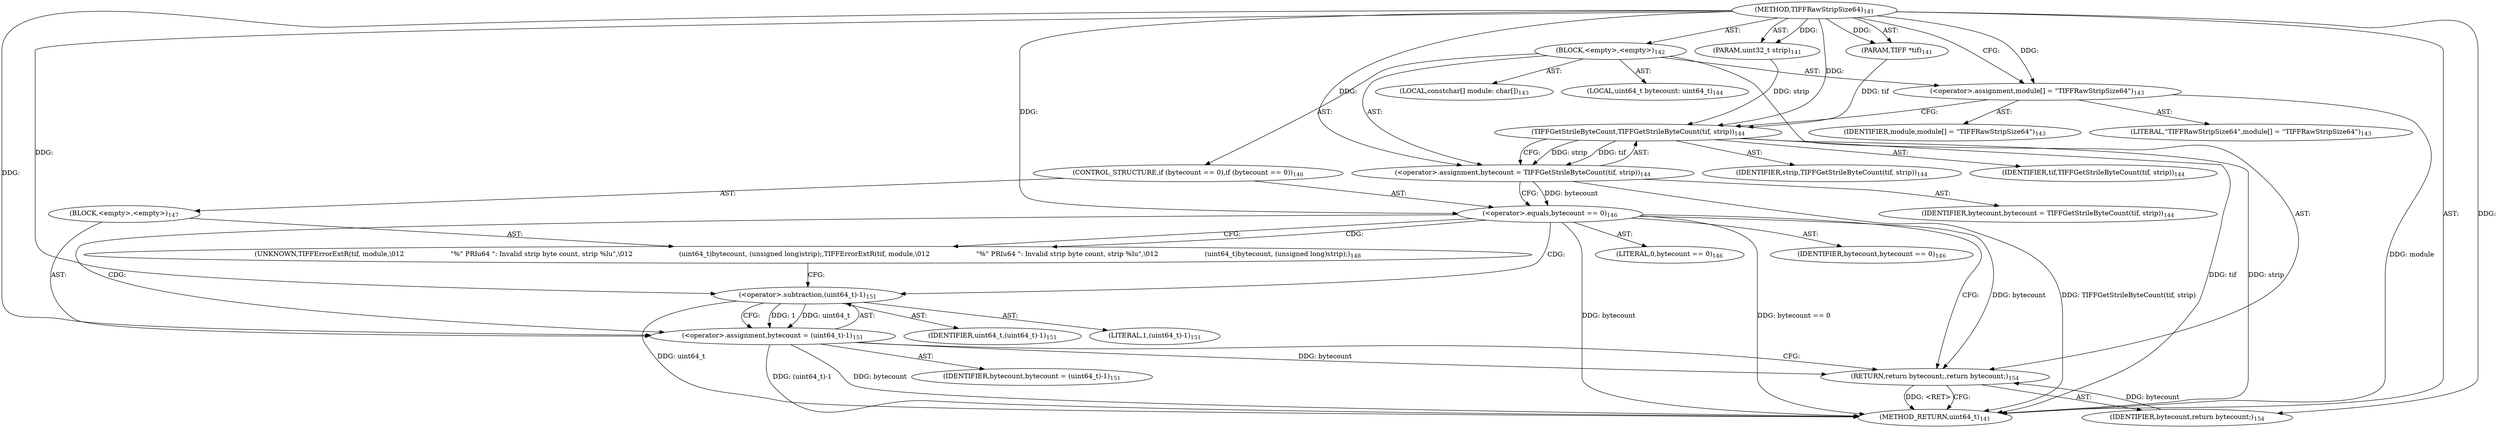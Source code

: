 digraph "TIFFRawStripSize64" {  
"11236" [label = <(METHOD,TIFFRawStripSize64)<SUB>141</SUB>> ]
"11237" [label = <(PARAM,TIFF *tif)<SUB>141</SUB>> ]
"11238" [label = <(PARAM,uint32_t strip)<SUB>141</SUB>> ]
"11239" [label = <(BLOCK,&lt;empty&gt;,&lt;empty&gt;)<SUB>142</SUB>> ]
"11240" [label = <(LOCAL,constchar[] module: char[])<SUB>143</SUB>> ]
"11241" [label = <(&lt;operator&gt;.assignment,module[] = &quot;TIFFRawStripSize64&quot;)<SUB>143</SUB>> ]
"11242" [label = <(IDENTIFIER,module,module[] = &quot;TIFFRawStripSize64&quot;)<SUB>143</SUB>> ]
"11243" [label = <(LITERAL,&quot;TIFFRawStripSize64&quot;,module[] = &quot;TIFFRawStripSize64&quot;)<SUB>143</SUB>> ]
"11244" [label = <(LOCAL,uint64_t bytecount: uint64_t)<SUB>144</SUB>> ]
"11245" [label = <(&lt;operator&gt;.assignment,bytecount = TIFFGetStrileByteCount(tif, strip))<SUB>144</SUB>> ]
"11246" [label = <(IDENTIFIER,bytecount,bytecount = TIFFGetStrileByteCount(tif, strip))<SUB>144</SUB>> ]
"11247" [label = <(TIFFGetStrileByteCount,TIFFGetStrileByteCount(tif, strip))<SUB>144</SUB>> ]
"11248" [label = <(IDENTIFIER,tif,TIFFGetStrileByteCount(tif, strip))<SUB>144</SUB>> ]
"11249" [label = <(IDENTIFIER,strip,TIFFGetStrileByteCount(tif, strip))<SUB>144</SUB>> ]
"11250" [label = <(CONTROL_STRUCTURE,if (bytecount == 0),if (bytecount == 0))<SUB>146</SUB>> ]
"11251" [label = <(&lt;operator&gt;.equals,bytecount == 0)<SUB>146</SUB>> ]
"11252" [label = <(IDENTIFIER,bytecount,bytecount == 0)<SUB>146</SUB>> ]
"11253" [label = <(LITERAL,0,bytecount == 0)<SUB>146</SUB>> ]
"11254" [label = <(BLOCK,&lt;empty&gt;,&lt;empty&gt;)<SUB>147</SUB>> ]
"11255" [label = <(UNKNOWN,TIFFErrorExtR(tif, module,\012                      &quot;%&quot; PRIu64 &quot;: Invalid strip byte count, strip %lu&quot;,\012                      (uint64_t)bytecount, (unsigned long)strip);,TIFFErrorExtR(tif, module,\012                      &quot;%&quot; PRIu64 &quot;: Invalid strip byte count, strip %lu&quot;,\012                      (uint64_t)bytecount, (unsigned long)strip);)<SUB>148</SUB>> ]
"11256" [label = <(&lt;operator&gt;.assignment,bytecount = (uint64_t)-1)<SUB>151</SUB>> ]
"11257" [label = <(IDENTIFIER,bytecount,bytecount = (uint64_t)-1)<SUB>151</SUB>> ]
"11258" [label = <(&lt;operator&gt;.subtraction,(uint64_t)-1)<SUB>151</SUB>> ]
"11259" [label = <(IDENTIFIER,uint64_t,(uint64_t)-1)<SUB>151</SUB>> ]
"11260" [label = <(LITERAL,1,(uint64_t)-1)<SUB>151</SUB>> ]
"11261" [label = <(RETURN,return bytecount;,return bytecount;)<SUB>154</SUB>> ]
"11262" [label = <(IDENTIFIER,bytecount,return bytecount;)<SUB>154</SUB>> ]
"11263" [label = <(METHOD_RETURN,uint64_t)<SUB>141</SUB>> ]
  "11236" -> "11237"  [ label = "AST: "] 
  "11236" -> "11238"  [ label = "AST: "] 
  "11236" -> "11239"  [ label = "AST: "] 
  "11236" -> "11263"  [ label = "AST: "] 
  "11239" -> "11240"  [ label = "AST: "] 
  "11239" -> "11241"  [ label = "AST: "] 
  "11239" -> "11244"  [ label = "AST: "] 
  "11239" -> "11245"  [ label = "AST: "] 
  "11239" -> "11250"  [ label = "AST: "] 
  "11239" -> "11261"  [ label = "AST: "] 
  "11241" -> "11242"  [ label = "AST: "] 
  "11241" -> "11243"  [ label = "AST: "] 
  "11245" -> "11246"  [ label = "AST: "] 
  "11245" -> "11247"  [ label = "AST: "] 
  "11247" -> "11248"  [ label = "AST: "] 
  "11247" -> "11249"  [ label = "AST: "] 
  "11250" -> "11251"  [ label = "AST: "] 
  "11250" -> "11254"  [ label = "AST: "] 
  "11251" -> "11252"  [ label = "AST: "] 
  "11251" -> "11253"  [ label = "AST: "] 
  "11254" -> "11255"  [ label = "AST: "] 
  "11254" -> "11256"  [ label = "AST: "] 
  "11256" -> "11257"  [ label = "AST: "] 
  "11256" -> "11258"  [ label = "AST: "] 
  "11258" -> "11259"  [ label = "AST: "] 
  "11258" -> "11260"  [ label = "AST: "] 
  "11261" -> "11262"  [ label = "AST: "] 
  "11241" -> "11247"  [ label = "CFG: "] 
  "11245" -> "11251"  [ label = "CFG: "] 
  "11261" -> "11263"  [ label = "CFG: "] 
  "11247" -> "11245"  [ label = "CFG: "] 
  "11251" -> "11255"  [ label = "CFG: "] 
  "11251" -> "11261"  [ label = "CFG: "] 
  "11255" -> "11258"  [ label = "CFG: "] 
  "11256" -> "11261"  [ label = "CFG: "] 
  "11258" -> "11256"  [ label = "CFG: "] 
  "11236" -> "11241"  [ label = "CFG: "] 
  "11261" -> "11263"  [ label = "DDG: &lt;RET&gt;"] 
  "11241" -> "11263"  [ label = "DDG: module"] 
  "11247" -> "11263"  [ label = "DDG: tif"] 
  "11247" -> "11263"  [ label = "DDG: strip"] 
  "11245" -> "11263"  [ label = "DDG: TIFFGetStrileByteCount(tif, strip)"] 
  "11251" -> "11263"  [ label = "DDG: bytecount"] 
  "11251" -> "11263"  [ label = "DDG: bytecount == 0"] 
  "11256" -> "11263"  [ label = "DDG: bytecount"] 
  "11256" -> "11263"  [ label = "DDG: (uint64_t)-1"] 
  "11258" -> "11263"  [ label = "DDG: uint64_t"] 
  "11236" -> "11237"  [ label = "DDG: "] 
  "11236" -> "11238"  [ label = "DDG: "] 
  "11236" -> "11241"  [ label = "DDG: "] 
  "11247" -> "11245"  [ label = "DDG: tif"] 
  "11247" -> "11245"  [ label = "DDG: strip"] 
  "11262" -> "11261"  [ label = "DDG: bytecount"] 
  "11251" -> "11261"  [ label = "DDG: bytecount"] 
  "11256" -> "11261"  [ label = "DDG: bytecount"] 
  "11236" -> "11245"  [ label = "DDG: "] 
  "11236" -> "11262"  [ label = "DDG: "] 
  "11237" -> "11247"  [ label = "DDG: tif"] 
  "11236" -> "11247"  [ label = "DDG: "] 
  "11238" -> "11247"  [ label = "DDG: strip"] 
  "11245" -> "11251"  [ label = "DDG: bytecount"] 
  "11236" -> "11251"  [ label = "DDG: "] 
  "11258" -> "11256"  [ label = "DDG: uint64_t"] 
  "11258" -> "11256"  [ label = "DDG: 1"] 
  "11236" -> "11256"  [ label = "DDG: "] 
  "11236" -> "11258"  [ label = "DDG: "] 
  "11251" -> "11258"  [ label = "CDG: "] 
  "11251" -> "11255"  [ label = "CDG: "] 
  "11251" -> "11256"  [ label = "CDG: "] 
}
